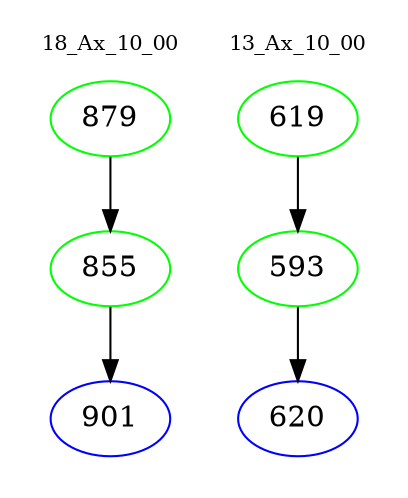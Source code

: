 digraph{
subgraph cluster_0 {
color = white
label = "18_Ax_10_00";
fontsize=10;
T0_879 [label="879", color="green"]
T0_879 -> T0_855 [color="black"]
T0_855 [label="855", color="green"]
T0_855 -> T0_901 [color="black"]
T0_901 [label="901", color="blue"]
}
subgraph cluster_1 {
color = white
label = "13_Ax_10_00";
fontsize=10;
T1_619 [label="619", color="green"]
T1_619 -> T1_593 [color="black"]
T1_593 [label="593", color="green"]
T1_593 -> T1_620 [color="black"]
T1_620 [label="620", color="blue"]
}
}
